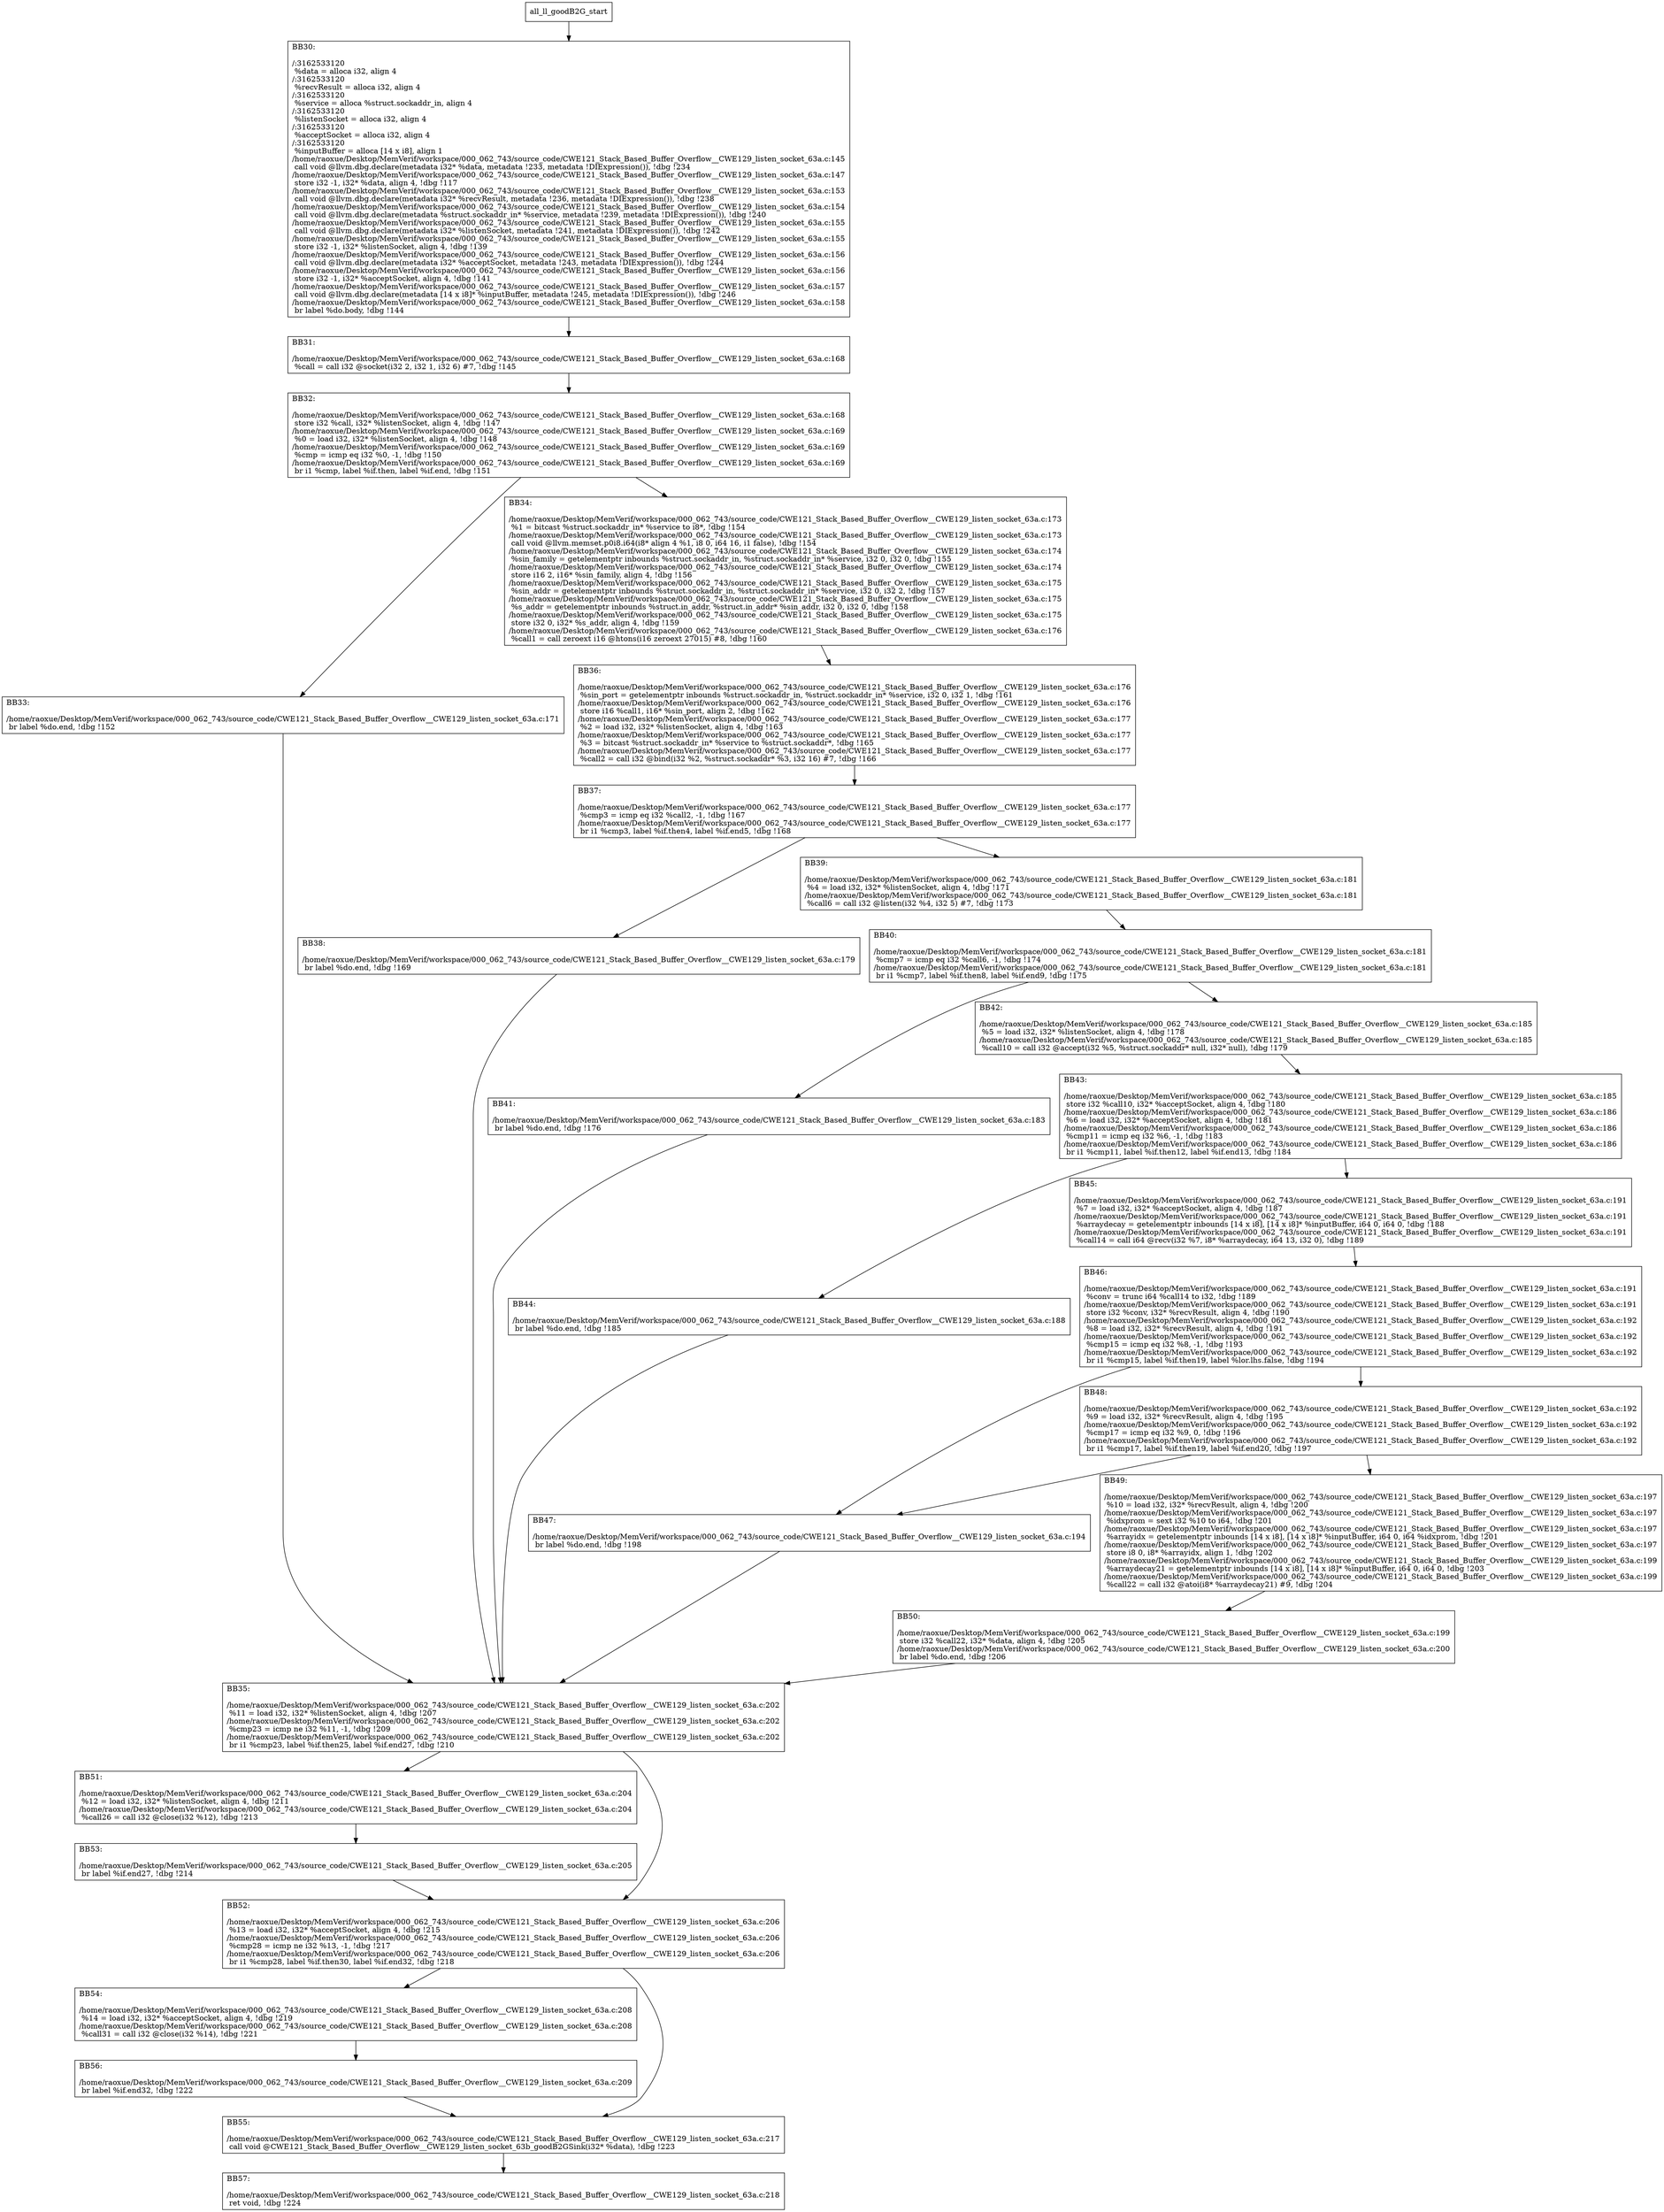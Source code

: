 digraph "CFG for'all_ll_goodB2G' function" {
	BBall_ll_goodB2G_start[shape=record,label="{all_ll_goodB2G_start}"];
	BBall_ll_goodB2G_start-> all_ll_goodB2GBB30;
	all_ll_goodB2GBB30 [shape=record, label="{BB30:\l\l/:3162533120\l
  %data = alloca i32, align 4\l
/:3162533120\l
  %recvResult = alloca i32, align 4\l
/:3162533120\l
  %service = alloca %struct.sockaddr_in, align 4\l
/:3162533120\l
  %listenSocket = alloca i32, align 4\l
/:3162533120\l
  %acceptSocket = alloca i32, align 4\l
/:3162533120\l
  %inputBuffer = alloca [14 x i8], align 1\l
/home/raoxue/Desktop/MemVerif/workspace/000_062_743/source_code/CWE121_Stack_Based_Buffer_Overflow__CWE129_listen_socket_63a.c:145\l
  call void @llvm.dbg.declare(metadata i32* %data, metadata !233, metadata !DIExpression()), !dbg !234\l
/home/raoxue/Desktop/MemVerif/workspace/000_062_743/source_code/CWE121_Stack_Based_Buffer_Overflow__CWE129_listen_socket_63a.c:147\l
  store i32 -1, i32* %data, align 4, !dbg !117\l
/home/raoxue/Desktop/MemVerif/workspace/000_062_743/source_code/CWE121_Stack_Based_Buffer_Overflow__CWE129_listen_socket_63a.c:153\l
  call void @llvm.dbg.declare(metadata i32* %recvResult, metadata !236, metadata !DIExpression()), !dbg !238\l
/home/raoxue/Desktop/MemVerif/workspace/000_062_743/source_code/CWE121_Stack_Based_Buffer_Overflow__CWE129_listen_socket_63a.c:154\l
  call void @llvm.dbg.declare(metadata %struct.sockaddr_in* %service, metadata !239, metadata !DIExpression()), !dbg !240\l
/home/raoxue/Desktop/MemVerif/workspace/000_062_743/source_code/CWE121_Stack_Based_Buffer_Overflow__CWE129_listen_socket_63a.c:155\l
  call void @llvm.dbg.declare(metadata i32* %listenSocket, metadata !241, metadata !DIExpression()), !dbg !242\l
/home/raoxue/Desktop/MemVerif/workspace/000_062_743/source_code/CWE121_Stack_Based_Buffer_Overflow__CWE129_listen_socket_63a.c:155\l
  store i32 -1, i32* %listenSocket, align 4, !dbg !139\l
/home/raoxue/Desktop/MemVerif/workspace/000_062_743/source_code/CWE121_Stack_Based_Buffer_Overflow__CWE129_listen_socket_63a.c:156\l
  call void @llvm.dbg.declare(metadata i32* %acceptSocket, metadata !243, metadata !DIExpression()), !dbg !244\l
/home/raoxue/Desktop/MemVerif/workspace/000_062_743/source_code/CWE121_Stack_Based_Buffer_Overflow__CWE129_listen_socket_63a.c:156\l
  store i32 -1, i32* %acceptSocket, align 4, !dbg !141\l
/home/raoxue/Desktop/MemVerif/workspace/000_062_743/source_code/CWE121_Stack_Based_Buffer_Overflow__CWE129_listen_socket_63a.c:157\l
  call void @llvm.dbg.declare(metadata [14 x i8]* %inputBuffer, metadata !245, metadata !DIExpression()), !dbg !246\l
/home/raoxue/Desktop/MemVerif/workspace/000_062_743/source_code/CWE121_Stack_Based_Buffer_Overflow__CWE129_listen_socket_63a.c:158\l
  br label %do.body, !dbg !144\l
}"];
	all_ll_goodB2GBB30-> all_ll_goodB2GBB31;
	all_ll_goodB2GBB31 [shape=record, label="{BB31:\l\l/home/raoxue/Desktop/MemVerif/workspace/000_062_743/source_code/CWE121_Stack_Based_Buffer_Overflow__CWE129_listen_socket_63a.c:168\l
  %call = call i32 @socket(i32 2, i32 1, i32 6) #7, !dbg !145\l
}"];
	all_ll_goodB2GBB31-> all_ll_goodB2GBB32;
	all_ll_goodB2GBB32 [shape=record, label="{BB32:\l\l/home/raoxue/Desktop/MemVerif/workspace/000_062_743/source_code/CWE121_Stack_Based_Buffer_Overflow__CWE129_listen_socket_63a.c:168\l
  store i32 %call, i32* %listenSocket, align 4, !dbg !147\l
/home/raoxue/Desktop/MemVerif/workspace/000_062_743/source_code/CWE121_Stack_Based_Buffer_Overflow__CWE129_listen_socket_63a.c:169\l
  %0 = load i32, i32* %listenSocket, align 4, !dbg !148\l
/home/raoxue/Desktop/MemVerif/workspace/000_062_743/source_code/CWE121_Stack_Based_Buffer_Overflow__CWE129_listen_socket_63a.c:169\l
  %cmp = icmp eq i32 %0, -1, !dbg !150\l
/home/raoxue/Desktop/MemVerif/workspace/000_062_743/source_code/CWE121_Stack_Based_Buffer_Overflow__CWE129_listen_socket_63a.c:169\l
  br i1 %cmp, label %if.then, label %if.end, !dbg !151\l
}"];
	all_ll_goodB2GBB32-> all_ll_goodB2GBB33;
	all_ll_goodB2GBB32-> all_ll_goodB2GBB34;
	all_ll_goodB2GBB33 [shape=record, label="{BB33:\l\l/home/raoxue/Desktop/MemVerif/workspace/000_062_743/source_code/CWE121_Stack_Based_Buffer_Overflow__CWE129_listen_socket_63a.c:171\l
  br label %do.end, !dbg !152\l
}"];
	all_ll_goodB2GBB33-> all_ll_goodB2GBB35;
	all_ll_goodB2GBB34 [shape=record, label="{BB34:\l\l/home/raoxue/Desktop/MemVerif/workspace/000_062_743/source_code/CWE121_Stack_Based_Buffer_Overflow__CWE129_listen_socket_63a.c:173\l
  %1 = bitcast %struct.sockaddr_in* %service to i8*, !dbg !154\l
/home/raoxue/Desktop/MemVerif/workspace/000_062_743/source_code/CWE121_Stack_Based_Buffer_Overflow__CWE129_listen_socket_63a.c:173\l
  call void @llvm.memset.p0i8.i64(i8* align 4 %1, i8 0, i64 16, i1 false), !dbg !154\l
/home/raoxue/Desktop/MemVerif/workspace/000_062_743/source_code/CWE121_Stack_Based_Buffer_Overflow__CWE129_listen_socket_63a.c:174\l
  %sin_family = getelementptr inbounds %struct.sockaddr_in, %struct.sockaddr_in* %service, i32 0, i32 0, !dbg !155\l
/home/raoxue/Desktop/MemVerif/workspace/000_062_743/source_code/CWE121_Stack_Based_Buffer_Overflow__CWE129_listen_socket_63a.c:174\l
  store i16 2, i16* %sin_family, align 4, !dbg !156\l
/home/raoxue/Desktop/MemVerif/workspace/000_062_743/source_code/CWE121_Stack_Based_Buffer_Overflow__CWE129_listen_socket_63a.c:175\l
  %sin_addr = getelementptr inbounds %struct.sockaddr_in, %struct.sockaddr_in* %service, i32 0, i32 2, !dbg !157\l
/home/raoxue/Desktop/MemVerif/workspace/000_062_743/source_code/CWE121_Stack_Based_Buffer_Overflow__CWE129_listen_socket_63a.c:175\l
  %s_addr = getelementptr inbounds %struct.in_addr, %struct.in_addr* %sin_addr, i32 0, i32 0, !dbg !158\l
/home/raoxue/Desktop/MemVerif/workspace/000_062_743/source_code/CWE121_Stack_Based_Buffer_Overflow__CWE129_listen_socket_63a.c:175\l
  store i32 0, i32* %s_addr, align 4, !dbg !159\l
/home/raoxue/Desktop/MemVerif/workspace/000_062_743/source_code/CWE121_Stack_Based_Buffer_Overflow__CWE129_listen_socket_63a.c:176\l
  %call1 = call zeroext i16 @htons(i16 zeroext 27015) #8, !dbg !160\l
}"];
	all_ll_goodB2GBB34-> all_ll_goodB2GBB36;
	all_ll_goodB2GBB36 [shape=record, label="{BB36:\l\l/home/raoxue/Desktop/MemVerif/workspace/000_062_743/source_code/CWE121_Stack_Based_Buffer_Overflow__CWE129_listen_socket_63a.c:176\l
  %sin_port = getelementptr inbounds %struct.sockaddr_in, %struct.sockaddr_in* %service, i32 0, i32 1, !dbg !161\l
/home/raoxue/Desktop/MemVerif/workspace/000_062_743/source_code/CWE121_Stack_Based_Buffer_Overflow__CWE129_listen_socket_63a.c:176\l
  store i16 %call1, i16* %sin_port, align 2, !dbg !162\l
/home/raoxue/Desktop/MemVerif/workspace/000_062_743/source_code/CWE121_Stack_Based_Buffer_Overflow__CWE129_listen_socket_63a.c:177\l
  %2 = load i32, i32* %listenSocket, align 4, !dbg !163\l
/home/raoxue/Desktop/MemVerif/workspace/000_062_743/source_code/CWE121_Stack_Based_Buffer_Overflow__CWE129_listen_socket_63a.c:177\l
  %3 = bitcast %struct.sockaddr_in* %service to %struct.sockaddr*, !dbg !165\l
/home/raoxue/Desktop/MemVerif/workspace/000_062_743/source_code/CWE121_Stack_Based_Buffer_Overflow__CWE129_listen_socket_63a.c:177\l
  %call2 = call i32 @bind(i32 %2, %struct.sockaddr* %3, i32 16) #7, !dbg !166\l
}"];
	all_ll_goodB2GBB36-> all_ll_goodB2GBB37;
	all_ll_goodB2GBB37 [shape=record, label="{BB37:\l\l/home/raoxue/Desktop/MemVerif/workspace/000_062_743/source_code/CWE121_Stack_Based_Buffer_Overflow__CWE129_listen_socket_63a.c:177\l
  %cmp3 = icmp eq i32 %call2, -1, !dbg !167\l
/home/raoxue/Desktop/MemVerif/workspace/000_062_743/source_code/CWE121_Stack_Based_Buffer_Overflow__CWE129_listen_socket_63a.c:177\l
  br i1 %cmp3, label %if.then4, label %if.end5, !dbg !168\l
}"];
	all_ll_goodB2GBB37-> all_ll_goodB2GBB38;
	all_ll_goodB2GBB37-> all_ll_goodB2GBB39;
	all_ll_goodB2GBB38 [shape=record, label="{BB38:\l\l/home/raoxue/Desktop/MemVerif/workspace/000_062_743/source_code/CWE121_Stack_Based_Buffer_Overflow__CWE129_listen_socket_63a.c:179\l
  br label %do.end, !dbg !169\l
}"];
	all_ll_goodB2GBB38-> all_ll_goodB2GBB35;
	all_ll_goodB2GBB39 [shape=record, label="{BB39:\l\l/home/raoxue/Desktop/MemVerif/workspace/000_062_743/source_code/CWE121_Stack_Based_Buffer_Overflow__CWE129_listen_socket_63a.c:181\l
  %4 = load i32, i32* %listenSocket, align 4, !dbg !171\l
/home/raoxue/Desktop/MemVerif/workspace/000_062_743/source_code/CWE121_Stack_Based_Buffer_Overflow__CWE129_listen_socket_63a.c:181\l
  %call6 = call i32 @listen(i32 %4, i32 5) #7, !dbg !173\l
}"];
	all_ll_goodB2GBB39-> all_ll_goodB2GBB40;
	all_ll_goodB2GBB40 [shape=record, label="{BB40:\l\l/home/raoxue/Desktop/MemVerif/workspace/000_062_743/source_code/CWE121_Stack_Based_Buffer_Overflow__CWE129_listen_socket_63a.c:181\l
  %cmp7 = icmp eq i32 %call6, -1, !dbg !174\l
/home/raoxue/Desktop/MemVerif/workspace/000_062_743/source_code/CWE121_Stack_Based_Buffer_Overflow__CWE129_listen_socket_63a.c:181\l
  br i1 %cmp7, label %if.then8, label %if.end9, !dbg !175\l
}"];
	all_ll_goodB2GBB40-> all_ll_goodB2GBB41;
	all_ll_goodB2GBB40-> all_ll_goodB2GBB42;
	all_ll_goodB2GBB41 [shape=record, label="{BB41:\l\l/home/raoxue/Desktop/MemVerif/workspace/000_062_743/source_code/CWE121_Stack_Based_Buffer_Overflow__CWE129_listen_socket_63a.c:183\l
  br label %do.end, !dbg !176\l
}"];
	all_ll_goodB2GBB41-> all_ll_goodB2GBB35;
	all_ll_goodB2GBB42 [shape=record, label="{BB42:\l\l/home/raoxue/Desktop/MemVerif/workspace/000_062_743/source_code/CWE121_Stack_Based_Buffer_Overflow__CWE129_listen_socket_63a.c:185\l
  %5 = load i32, i32* %listenSocket, align 4, !dbg !178\l
/home/raoxue/Desktop/MemVerif/workspace/000_062_743/source_code/CWE121_Stack_Based_Buffer_Overflow__CWE129_listen_socket_63a.c:185\l
  %call10 = call i32 @accept(i32 %5, %struct.sockaddr* null, i32* null), !dbg !179\l
}"];
	all_ll_goodB2GBB42-> all_ll_goodB2GBB43;
	all_ll_goodB2GBB43 [shape=record, label="{BB43:\l\l/home/raoxue/Desktop/MemVerif/workspace/000_062_743/source_code/CWE121_Stack_Based_Buffer_Overflow__CWE129_listen_socket_63a.c:185\l
  store i32 %call10, i32* %acceptSocket, align 4, !dbg !180\l
/home/raoxue/Desktop/MemVerif/workspace/000_062_743/source_code/CWE121_Stack_Based_Buffer_Overflow__CWE129_listen_socket_63a.c:186\l
  %6 = load i32, i32* %acceptSocket, align 4, !dbg !181\l
/home/raoxue/Desktop/MemVerif/workspace/000_062_743/source_code/CWE121_Stack_Based_Buffer_Overflow__CWE129_listen_socket_63a.c:186\l
  %cmp11 = icmp eq i32 %6, -1, !dbg !183\l
/home/raoxue/Desktop/MemVerif/workspace/000_062_743/source_code/CWE121_Stack_Based_Buffer_Overflow__CWE129_listen_socket_63a.c:186\l
  br i1 %cmp11, label %if.then12, label %if.end13, !dbg !184\l
}"];
	all_ll_goodB2GBB43-> all_ll_goodB2GBB44;
	all_ll_goodB2GBB43-> all_ll_goodB2GBB45;
	all_ll_goodB2GBB44 [shape=record, label="{BB44:\l\l/home/raoxue/Desktop/MemVerif/workspace/000_062_743/source_code/CWE121_Stack_Based_Buffer_Overflow__CWE129_listen_socket_63a.c:188\l
  br label %do.end, !dbg !185\l
}"];
	all_ll_goodB2GBB44-> all_ll_goodB2GBB35;
	all_ll_goodB2GBB45 [shape=record, label="{BB45:\l\l/home/raoxue/Desktop/MemVerif/workspace/000_062_743/source_code/CWE121_Stack_Based_Buffer_Overflow__CWE129_listen_socket_63a.c:191\l
  %7 = load i32, i32* %acceptSocket, align 4, !dbg !187\l
/home/raoxue/Desktop/MemVerif/workspace/000_062_743/source_code/CWE121_Stack_Based_Buffer_Overflow__CWE129_listen_socket_63a.c:191\l
  %arraydecay = getelementptr inbounds [14 x i8], [14 x i8]* %inputBuffer, i64 0, i64 0, !dbg !188\l
/home/raoxue/Desktop/MemVerif/workspace/000_062_743/source_code/CWE121_Stack_Based_Buffer_Overflow__CWE129_listen_socket_63a.c:191\l
  %call14 = call i64 @recv(i32 %7, i8* %arraydecay, i64 13, i32 0), !dbg !189\l
}"];
	all_ll_goodB2GBB45-> all_ll_goodB2GBB46;
	all_ll_goodB2GBB46 [shape=record, label="{BB46:\l\l/home/raoxue/Desktop/MemVerif/workspace/000_062_743/source_code/CWE121_Stack_Based_Buffer_Overflow__CWE129_listen_socket_63a.c:191\l
  %conv = trunc i64 %call14 to i32, !dbg !189\l
/home/raoxue/Desktop/MemVerif/workspace/000_062_743/source_code/CWE121_Stack_Based_Buffer_Overflow__CWE129_listen_socket_63a.c:191\l
  store i32 %conv, i32* %recvResult, align 4, !dbg !190\l
/home/raoxue/Desktop/MemVerif/workspace/000_062_743/source_code/CWE121_Stack_Based_Buffer_Overflow__CWE129_listen_socket_63a.c:192\l
  %8 = load i32, i32* %recvResult, align 4, !dbg !191\l
/home/raoxue/Desktop/MemVerif/workspace/000_062_743/source_code/CWE121_Stack_Based_Buffer_Overflow__CWE129_listen_socket_63a.c:192\l
  %cmp15 = icmp eq i32 %8, -1, !dbg !193\l
/home/raoxue/Desktop/MemVerif/workspace/000_062_743/source_code/CWE121_Stack_Based_Buffer_Overflow__CWE129_listen_socket_63a.c:192\l
  br i1 %cmp15, label %if.then19, label %lor.lhs.false, !dbg !194\l
}"];
	all_ll_goodB2GBB46-> all_ll_goodB2GBB47;
	all_ll_goodB2GBB46-> all_ll_goodB2GBB48;
	all_ll_goodB2GBB48 [shape=record, label="{BB48:\l\l/home/raoxue/Desktop/MemVerif/workspace/000_062_743/source_code/CWE121_Stack_Based_Buffer_Overflow__CWE129_listen_socket_63a.c:192\l
  %9 = load i32, i32* %recvResult, align 4, !dbg !195\l
/home/raoxue/Desktop/MemVerif/workspace/000_062_743/source_code/CWE121_Stack_Based_Buffer_Overflow__CWE129_listen_socket_63a.c:192\l
  %cmp17 = icmp eq i32 %9, 0, !dbg !196\l
/home/raoxue/Desktop/MemVerif/workspace/000_062_743/source_code/CWE121_Stack_Based_Buffer_Overflow__CWE129_listen_socket_63a.c:192\l
  br i1 %cmp17, label %if.then19, label %if.end20, !dbg !197\l
}"];
	all_ll_goodB2GBB48-> all_ll_goodB2GBB47;
	all_ll_goodB2GBB48-> all_ll_goodB2GBB49;
	all_ll_goodB2GBB47 [shape=record, label="{BB47:\l\l/home/raoxue/Desktop/MemVerif/workspace/000_062_743/source_code/CWE121_Stack_Based_Buffer_Overflow__CWE129_listen_socket_63a.c:194\l
  br label %do.end, !dbg !198\l
}"];
	all_ll_goodB2GBB47-> all_ll_goodB2GBB35;
	all_ll_goodB2GBB49 [shape=record, label="{BB49:\l\l/home/raoxue/Desktop/MemVerif/workspace/000_062_743/source_code/CWE121_Stack_Based_Buffer_Overflow__CWE129_listen_socket_63a.c:197\l
  %10 = load i32, i32* %recvResult, align 4, !dbg !200\l
/home/raoxue/Desktop/MemVerif/workspace/000_062_743/source_code/CWE121_Stack_Based_Buffer_Overflow__CWE129_listen_socket_63a.c:197\l
  %idxprom = sext i32 %10 to i64, !dbg !201\l
/home/raoxue/Desktop/MemVerif/workspace/000_062_743/source_code/CWE121_Stack_Based_Buffer_Overflow__CWE129_listen_socket_63a.c:197\l
  %arrayidx = getelementptr inbounds [14 x i8], [14 x i8]* %inputBuffer, i64 0, i64 %idxprom, !dbg !201\l
/home/raoxue/Desktop/MemVerif/workspace/000_062_743/source_code/CWE121_Stack_Based_Buffer_Overflow__CWE129_listen_socket_63a.c:197\l
  store i8 0, i8* %arrayidx, align 1, !dbg !202\l
/home/raoxue/Desktop/MemVerif/workspace/000_062_743/source_code/CWE121_Stack_Based_Buffer_Overflow__CWE129_listen_socket_63a.c:199\l
  %arraydecay21 = getelementptr inbounds [14 x i8], [14 x i8]* %inputBuffer, i64 0, i64 0, !dbg !203\l
/home/raoxue/Desktop/MemVerif/workspace/000_062_743/source_code/CWE121_Stack_Based_Buffer_Overflow__CWE129_listen_socket_63a.c:199\l
  %call22 = call i32 @atoi(i8* %arraydecay21) #9, !dbg !204\l
}"];
	all_ll_goodB2GBB49-> all_ll_goodB2GBB50;
	all_ll_goodB2GBB50 [shape=record, label="{BB50:\l\l/home/raoxue/Desktop/MemVerif/workspace/000_062_743/source_code/CWE121_Stack_Based_Buffer_Overflow__CWE129_listen_socket_63a.c:199\l
  store i32 %call22, i32* %data, align 4, !dbg !205\l
/home/raoxue/Desktop/MemVerif/workspace/000_062_743/source_code/CWE121_Stack_Based_Buffer_Overflow__CWE129_listen_socket_63a.c:200\l
  br label %do.end, !dbg !206\l
}"];
	all_ll_goodB2GBB50-> all_ll_goodB2GBB35;
	all_ll_goodB2GBB35 [shape=record, label="{BB35:\l\l/home/raoxue/Desktop/MemVerif/workspace/000_062_743/source_code/CWE121_Stack_Based_Buffer_Overflow__CWE129_listen_socket_63a.c:202\l
  %11 = load i32, i32* %listenSocket, align 4, !dbg !207\l
/home/raoxue/Desktop/MemVerif/workspace/000_062_743/source_code/CWE121_Stack_Based_Buffer_Overflow__CWE129_listen_socket_63a.c:202\l
  %cmp23 = icmp ne i32 %11, -1, !dbg !209\l
/home/raoxue/Desktop/MemVerif/workspace/000_062_743/source_code/CWE121_Stack_Based_Buffer_Overflow__CWE129_listen_socket_63a.c:202\l
  br i1 %cmp23, label %if.then25, label %if.end27, !dbg !210\l
}"];
	all_ll_goodB2GBB35-> all_ll_goodB2GBB51;
	all_ll_goodB2GBB35-> all_ll_goodB2GBB52;
	all_ll_goodB2GBB51 [shape=record, label="{BB51:\l\l/home/raoxue/Desktop/MemVerif/workspace/000_062_743/source_code/CWE121_Stack_Based_Buffer_Overflow__CWE129_listen_socket_63a.c:204\l
  %12 = load i32, i32* %listenSocket, align 4, !dbg !211\l
/home/raoxue/Desktop/MemVerif/workspace/000_062_743/source_code/CWE121_Stack_Based_Buffer_Overflow__CWE129_listen_socket_63a.c:204\l
  %call26 = call i32 @close(i32 %12), !dbg !213\l
}"];
	all_ll_goodB2GBB51-> all_ll_goodB2GBB53;
	all_ll_goodB2GBB53 [shape=record, label="{BB53:\l\l/home/raoxue/Desktop/MemVerif/workspace/000_062_743/source_code/CWE121_Stack_Based_Buffer_Overflow__CWE129_listen_socket_63a.c:205\l
  br label %if.end27, !dbg !214\l
}"];
	all_ll_goodB2GBB53-> all_ll_goodB2GBB52;
	all_ll_goodB2GBB52 [shape=record, label="{BB52:\l\l/home/raoxue/Desktop/MemVerif/workspace/000_062_743/source_code/CWE121_Stack_Based_Buffer_Overflow__CWE129_listen_socket_63a.c:206\l
  %13 = load i32, i32* %acceptSocket, align 4, !dbg !215\l
/home/raoxue/Desktop/MemVerif/workspace/000_062_743/source_code/CWE121_Stack_Based_Buffer_Overflow__CWE129_listen_socket_63a.c:206\l
  %cmp28 = icmp ne i32 %13, -1, !dbg !217\l
/home/raoxue/Desktop/MemVerif/workspace/000_062_743/source_code/CWE121_Stack_Based_Buffer_Overflow__CWE129_listen_socket_63a.c:206\l
  br i1 %cmp28, label %if.then30, label %if.end32, !dbg !218\l
}"];
	all_ll_goodB2GBB52-> all_ll_goodB2GBB54;
	all_ll_goodB2GBB52-> all_ll_goodB2GBB55;
	all_ll_goodB2GBB54 [shape=record, label="{BB54:\l\l/home/raoxue/Desktop/MemVerif/workspace/000_062_743/source_code/CWE121_Stack_Based_Buffer_Overflow__CWE129_listen_socket_63a.c:208\l
  %14 = load i32, i32* %acceptSocket, align 4, !dbg !219\l
/home/raoxue/Desktop/MemVerif/workspace/000_062_743/source_code/CWE121_Stack_Based_Buffer_Overflow__CWE129_listen_socket_63a.c:208\l
  %call31 = call i32 @close(i32 %14), !dbg !221\l
}"];
	all_ll_goodB2GBB54-> all_ll_goodB2GBB56;
	all_ll_goodB2GBB56 [shape=record, label="{BB56:\l\l/home/raoxue/Desktop/MemVerif/workspace/000_062_743/source_code/CWE121_Stack_Based_Buffer_Overflow__CWE129_listen_socket_63a.c:209\l
  br label %if.end32, !dbg !222\l
}"];
	all_ll_goodB2GBB56-> all_ll_goodB2GBB55;
	all_ll_goodB2GBB55 [shape=record, label="{BB55:\l\l/home/raoxue/Desktop/MemVerif/workspace/000_062_743/source_code/CWE121_Stack_Based_Buffer_Overflow__CWE129_listen_socket_63a.c:217\l
  call void @CWE121_Stack_Based_Buffer_Overflow__CWE129_listen_socket_63b_goodB2GSink(i32* %data), !dbg !223\l
}"];
	all_ll_goodB2GBB55-> all_ll_goodB2GBB57;
	all_ll_goodB2GBB57 [shape=record, label="{BB57:\l\l/home/raoxue/Desktop/MemVerif/workspace/000_062_743/source_code/CWE121_Stack_Based_Buffer_Overflow__CWE129_listen_socket_63a.c:218\l
  ret void, !dbg !224\l
}"];
}

